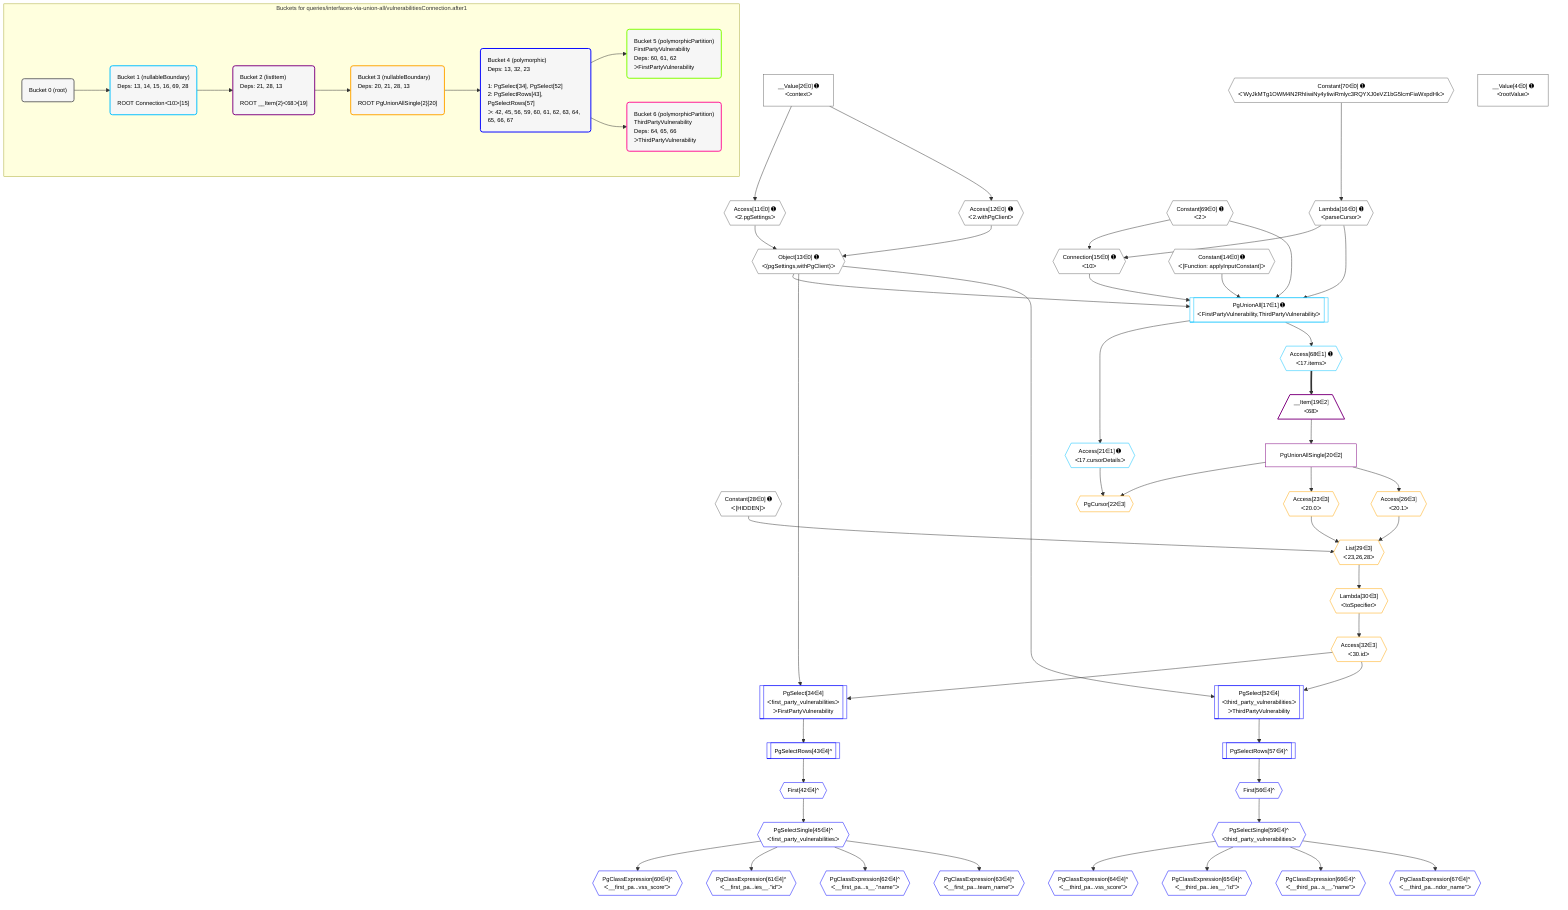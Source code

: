 %%{init: {'themeVariables': { 'fontSize': '12px'}}}%%
graph TD
    classDef path fill:#eee,stroke:#000,color:#000
    classDef plan fill:#fff,stroke-width:1px,color:#000
    classDef itemplan fill:#fff,stroke-width:2px,color:#000
    classDef unbatchedplan fill:#dff,stroke-width:1px,color:#000
    classDef sideeffectplan fill:#fcc,stroke-width:2px,color:#000
    classDef bucket fill:#f6f6f6,color:#000,stroke-width:2px,text-align:left

    subgraph "Buckets for queries/interfaces-via-union-all/vulnerabilitiesConnection.after1"
    Bucket0("Bucket 0 (root)"):::bucket
    Bucket1("Bucket 1 (nullableBoundary)<br />Deps: 13, 14, 15, 16, 69, 28<br /><br />ROOT Connectionᐸ10ᐳ[15]"):::bucket
    Bucket2("Bucket 2 (listItem)<br />Deps: 21, 28, 13<br /><br />ROOT __Item{2}ᐸ68ᐳ[19]"):::bucket
    Bucket3("Bucket 3 (nullableBoundary)<br />Deps: 20, 21, 28, 13<br /><br />ROOT PgUnionAllSingle{2}[20]"):::bucket
    Bucket4("Bucket 4 (polymorphic)<br />Deps: 13, 32, 23<br /><br />1: PgSelect[34], PgSelect[52]<br />2: PgSelectRows[43], PgSelectRows[57]<br />ᐳ: 42, 45, 56, 59, 60, 61, 62, 63, 64, 65, 66, 67"):::bucket
    Bucket5("Bucket 5 (polymorphicPartition)<br />FirstPartyVulnerability<br />Deps: 60, 61, 62<br />ᐳFirstPartyVulnerability"):::bucket
    Bucket6("Bucket 6 (polymorphicPartition)<br />ThirdPartyVulnerability<br />Deps: 64, 65, 66<br />ᐳThirdPartyVulnerability"):::bucket
    end
    Bucket0 --> Bucket1
    Bucket1 --> Bucket2
    Bucket2 --> Bucket3
    Bucket3 --> Bucket4
    Bucket4 --> Bucket5 & Bucket6

    %% plan dependencies
    Object13{{"Object[13∈0] ➊<br />ᐸ{pgSettings,withPgClient}ᐳ"}}:::plan
    Access11{{"Access[11∈0] ➊<br />ᐸ2.pgSettingsᐳ"}}:::plan
    Access12{{"Access[12∈0] ➊<br />ᐸ2.withPgClientᐳ"}}:::plan
    Access11 & Access12 --> Object13
    Connection15{{"Connection[15∈0] ➊<br />ᐸ10ᐳ"}}:::plan
    Constant69{{"Constant[69∈0] ➊<br />ᐸ2ᐳ"}}:::plan
    Lambda16{{"Lambda[16∈0] ➊<br />ᐸparseCursorᐳ"}}:::plan
    Constant69 & Lambda16 --> Connection15
    __Value2["__Value[2∈0] ➊<br />ᐸcontextᐳ"]:::plan
    __Value2 --> Access11
    __Value2 --> Access12
    Constant70{{"Constant[70∈0] ➊<br />ᐸ'WyJkMTg1OWM4N2RhIiwiNy4yIiwiRmlyc3RQYXJ0eVZ1bG5lcmFiaWxpdHkᐳ"}}:::plan
    Constant70 --> Lambda16
    __Value4["__Value[4∈0] ➊<br />ᐸrootValueᐳ"]:::plan
    Constant14{{"Constant[14∈0] ➊<br />ᐸ[Function: applyInputConstant]ᐳ"}}:::plan
    Constant28{{"Constant[28∈0] ➊<br />ᐸ[HIDDEN]ᐳ"}}:::plan
    PgUnionAll17[["PgUnionAll[17∈1] ➊<br />ᐸFirstPartyVulnerability,ThirdPartyVulnerabilityᐳ"]]:::plan
    Object13 & Constant14 & Connection15 & Lambda16 & Constant69 --> PgUnionAll17
    Access21{{"Access[21∈1] ➊<br />ᐸ17.cursorDetailsᐳ"}}:::plan
    PgUnionAll17 --> Access21
    Access68{{"Access[68∈1] ➊<br />ᐸ17.itemsᐳ"}}:::plan
    PgUnionAll17 --> Access68
    __Item19[/"__Item[19∈2]<br />ᐸ68ᐳ"\]:::itemplan
    Access68 ==> __Item19
    PgUnionAllSingle20["PgUnionAllSingle[20∈2]"]:::plan
    __Item19 --> PgUnionAllSingle20
    List29{{"List[29∈3]<br />ᐸ23,26,28ᐳ"}}:::plan
    Access23{{"Access[23∈3]<br />ᐸ20.0ᐳ"}}:::plan
    Access26{{"Access[26∈3]<br />ᐸ20.1ᐳ"}}:::plan
    Access23 & Access26 & Constant28 --> List29
    PgCursor22{{"PgCursor[22∈3]"}}:::plan
    PgUnionAllSingle20 & Access21 --> PgCursor22
    PgUnionAllSingle20 --> Access23
    PgUnionAllSingle20 --> Access26
    Lambda30{{"Lambda[30∈3]<br />ᐸtoSpecifierᐳ"}}:::plan
    List29 --> Lambda30
    Access32{{"Access[32∈3]<br />ᐸ30.idᐳ"}}:::plan
    Lambda30 --> Access32
    PgSelect34[["PgSelect[34∈4]<br />ᐸfirst_party_vulnerabilitiesᐳ<br />ᐳFirstPartyVulnerability"]]:::plan
    Object13 & Access32 --> PgSelect34
    PgSelect52[["PgSelect[52∈4]<br />ᐸthird_party_vulnerabilitiesᐳ<br />ᐳThirdPartyVulnerability"]]:::plan
    Object13 & Access32 --> PgSelect52
    First42{{"First[42∈4]^"}}:::plan
    PgSelectRows43[["PgSelectRows[43∈4]^"]]:::plan
    PgSelectRows43 --> First42
    PgSelect34 --> PgSelectRows43
    PgSelectSingle45{{"PgSelectSingle[45∈4]^<br />ᐸfirst_party_vulnerabilitiesᐳ"}}:::plan
    First42 --> PgSelectSingle45
    First56{{"First[56∈4]^"}}:::plan
    PgSelectRows57[["PgSelectRows[57∈4]^"]]:::plan
    PgSelectRows57 --> First56
    PgSelect52 --> PgSelectRows57
    PgSelectSingle59{{"PgSelectSingle[59∈4]^<br />ᐸthird_party_vulnerabilitiesᐳ"}}:::plan
    First56 --> PgSelectSingle59
    PgClassExpression60{{"PgClassExpression[60∈4]^<br />ᐸ__first_pa...vss_score”ᐳ"}}:::plan
    PgSelectSingle45 --> PgClassExpression60
    PgClassExpression61{{"PgClassExpression[61∈4]^<br />ᐸ__first_pa...ies__.”id”ᐳ"}}:::plan
    PgSelectSingle45 --> PgClassExpression61
    PgClassExpression62{{"PgClassExpression[62∈4]^<br />ᐸ__first_pa...s__.”name”ᐳ"}}:::plan
    PgSelectSingle45 --> PgClassExpression62
    PgClassExpression63{{"PgClassExpression[63∈4]^<br />ᐸ__first_pa...team_name”ᐳ"}}:::plan
    PgSelectSingle45 --> PgClassExpression63
    PgClassExpression64{{"PgClassExpression[64∈4]^<br />ᐸ__third_pa...vss_score”ᐳ"}}:::plan
    PgSelectSingle59 --> PgClassExpression64
    PgClassExpression65{{"PgClassExpression[65∈4]^<br />ᐸ__third_pa...ies__.”id”ᐳ"}}:::plan
    PgSelectSingle59 --> PgClassExpression65
    PgClassExpression66{{"PgClassExpression[66∈4]^<br />ᐸ__third_pa...s__.”name”ᐳ"}}:::plan
    PgSelectSingle59 --> PgClassExpression66
    PgClassExpression67{{"PgClassExpression[67∈4]^<br />ᐸ__third_pa...ndor_name”ᐳ"}}:::plan
    PgSelectSingle59 --> PgClassExpression67

    %% define steps
    classDef bucket0 stroke:#696969
    class Bucket0,__Value2,__Value4,Access11,Access12,Object13,Constant14,Connection15,Lambda16,Constant28,Constant69,Constant70 bucket0
    classDef bucket1 stroke:#00bfff
    class Bucket1,PgUnionAll17,Access21,Access68 bucket1
    classDef bucket2 stroke:#7f007f
    class Bucket2,__Item19,PgUnionAllSingle20 bucket2
    classDef bucket3 stroke:#ffa500
    class Bucket3,PgCursor22,Access23,Access26,List29,Lambda30,Access32 bucket3
    classDef bucket4 stroke:#0000ff
    class Bucket4,PgSelect34,First42,PgSelectRows43,PgSelectSingle45,PgSelect52,First56,PgSelectRows57,PgSelectSingle59,PgClassExpression60,PgClassExpression61,PgClassExpression62,PgClassExpression63,PgClassExpression64,PgClassExpression65,PgClassExpression66,PgClassExpression67 bucket4
    classDef bucket5 stroke:#7fff00
    class Bucket5 bucket5
    classDef bucket6 stroke:#ff1493
    class Bucket6 bucket6